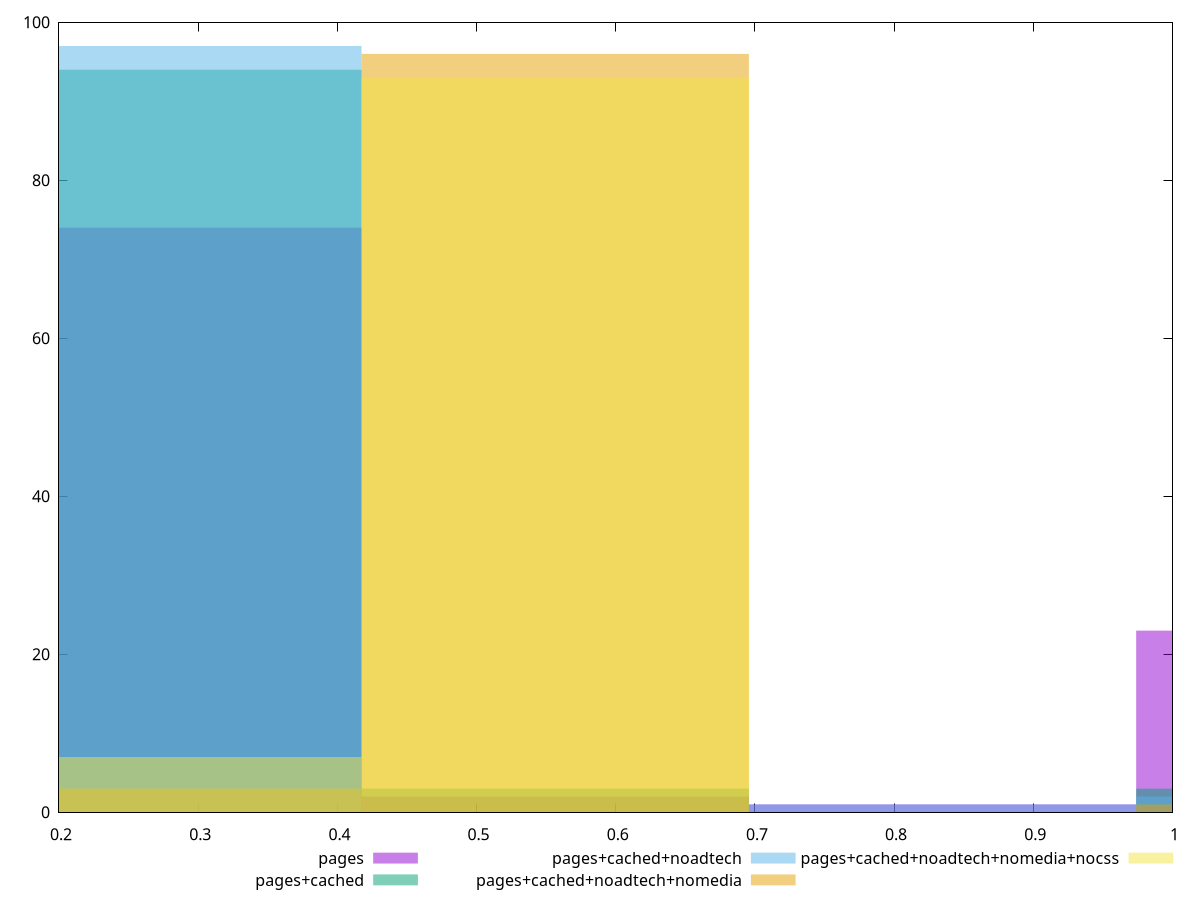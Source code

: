 reset

$pages <<EOF
0.2782581243572511 74
1.1130324974290045 23
0.5565162487145022 2
0.8347743730717534 1
EOF

$pagesCached <<EOF
0.5565162487145022 3
0.2782581243572511 94
1.1130324974290045 3
EOF

$pagesCachedNoadtech <<EOF
1.1130324974290045 2
0.2782581243572511 97
0.8347743730717534 1
EOF

$pagesCachedNoadtechNomedia <<EOF
0.5565162487145022 96
0.2782581243572511 3
1.1130324974290045 1
EOF

$pagesCachedNoadtechNomediaNocss <<EOF
0.2782581243572511 7
0.5565162487145022 93
EOF

set key outside below
set boxwidth 0.2782581243572511
set xrange [0.2:1]
set yrange [0:100]
set trange [0:100]
set style fill transparent solid 0.5 noborder
set terminal svg size 640, 530 enhanced background rgb 'white'
set output "report_00013_2021-02-09T12-04-24.940Z/uses-rel-preload/comparison/histogram/all_score.svg"

plot $pages title "pages" with boxes, \
     $pagesCached title "pages+cached" with boxes, \
     $pagesCachedNoadtech title "pages+cached+noadtech" with boxes, \
     $pagesCachedNoadtechNomedia title "pages+cached+noadtech+nomedia" with boxes, \
     $pagesCachedNoadtechNomediaNocss title "pages+cached+noadtech+nomedia+nocss" with boxes

reset
